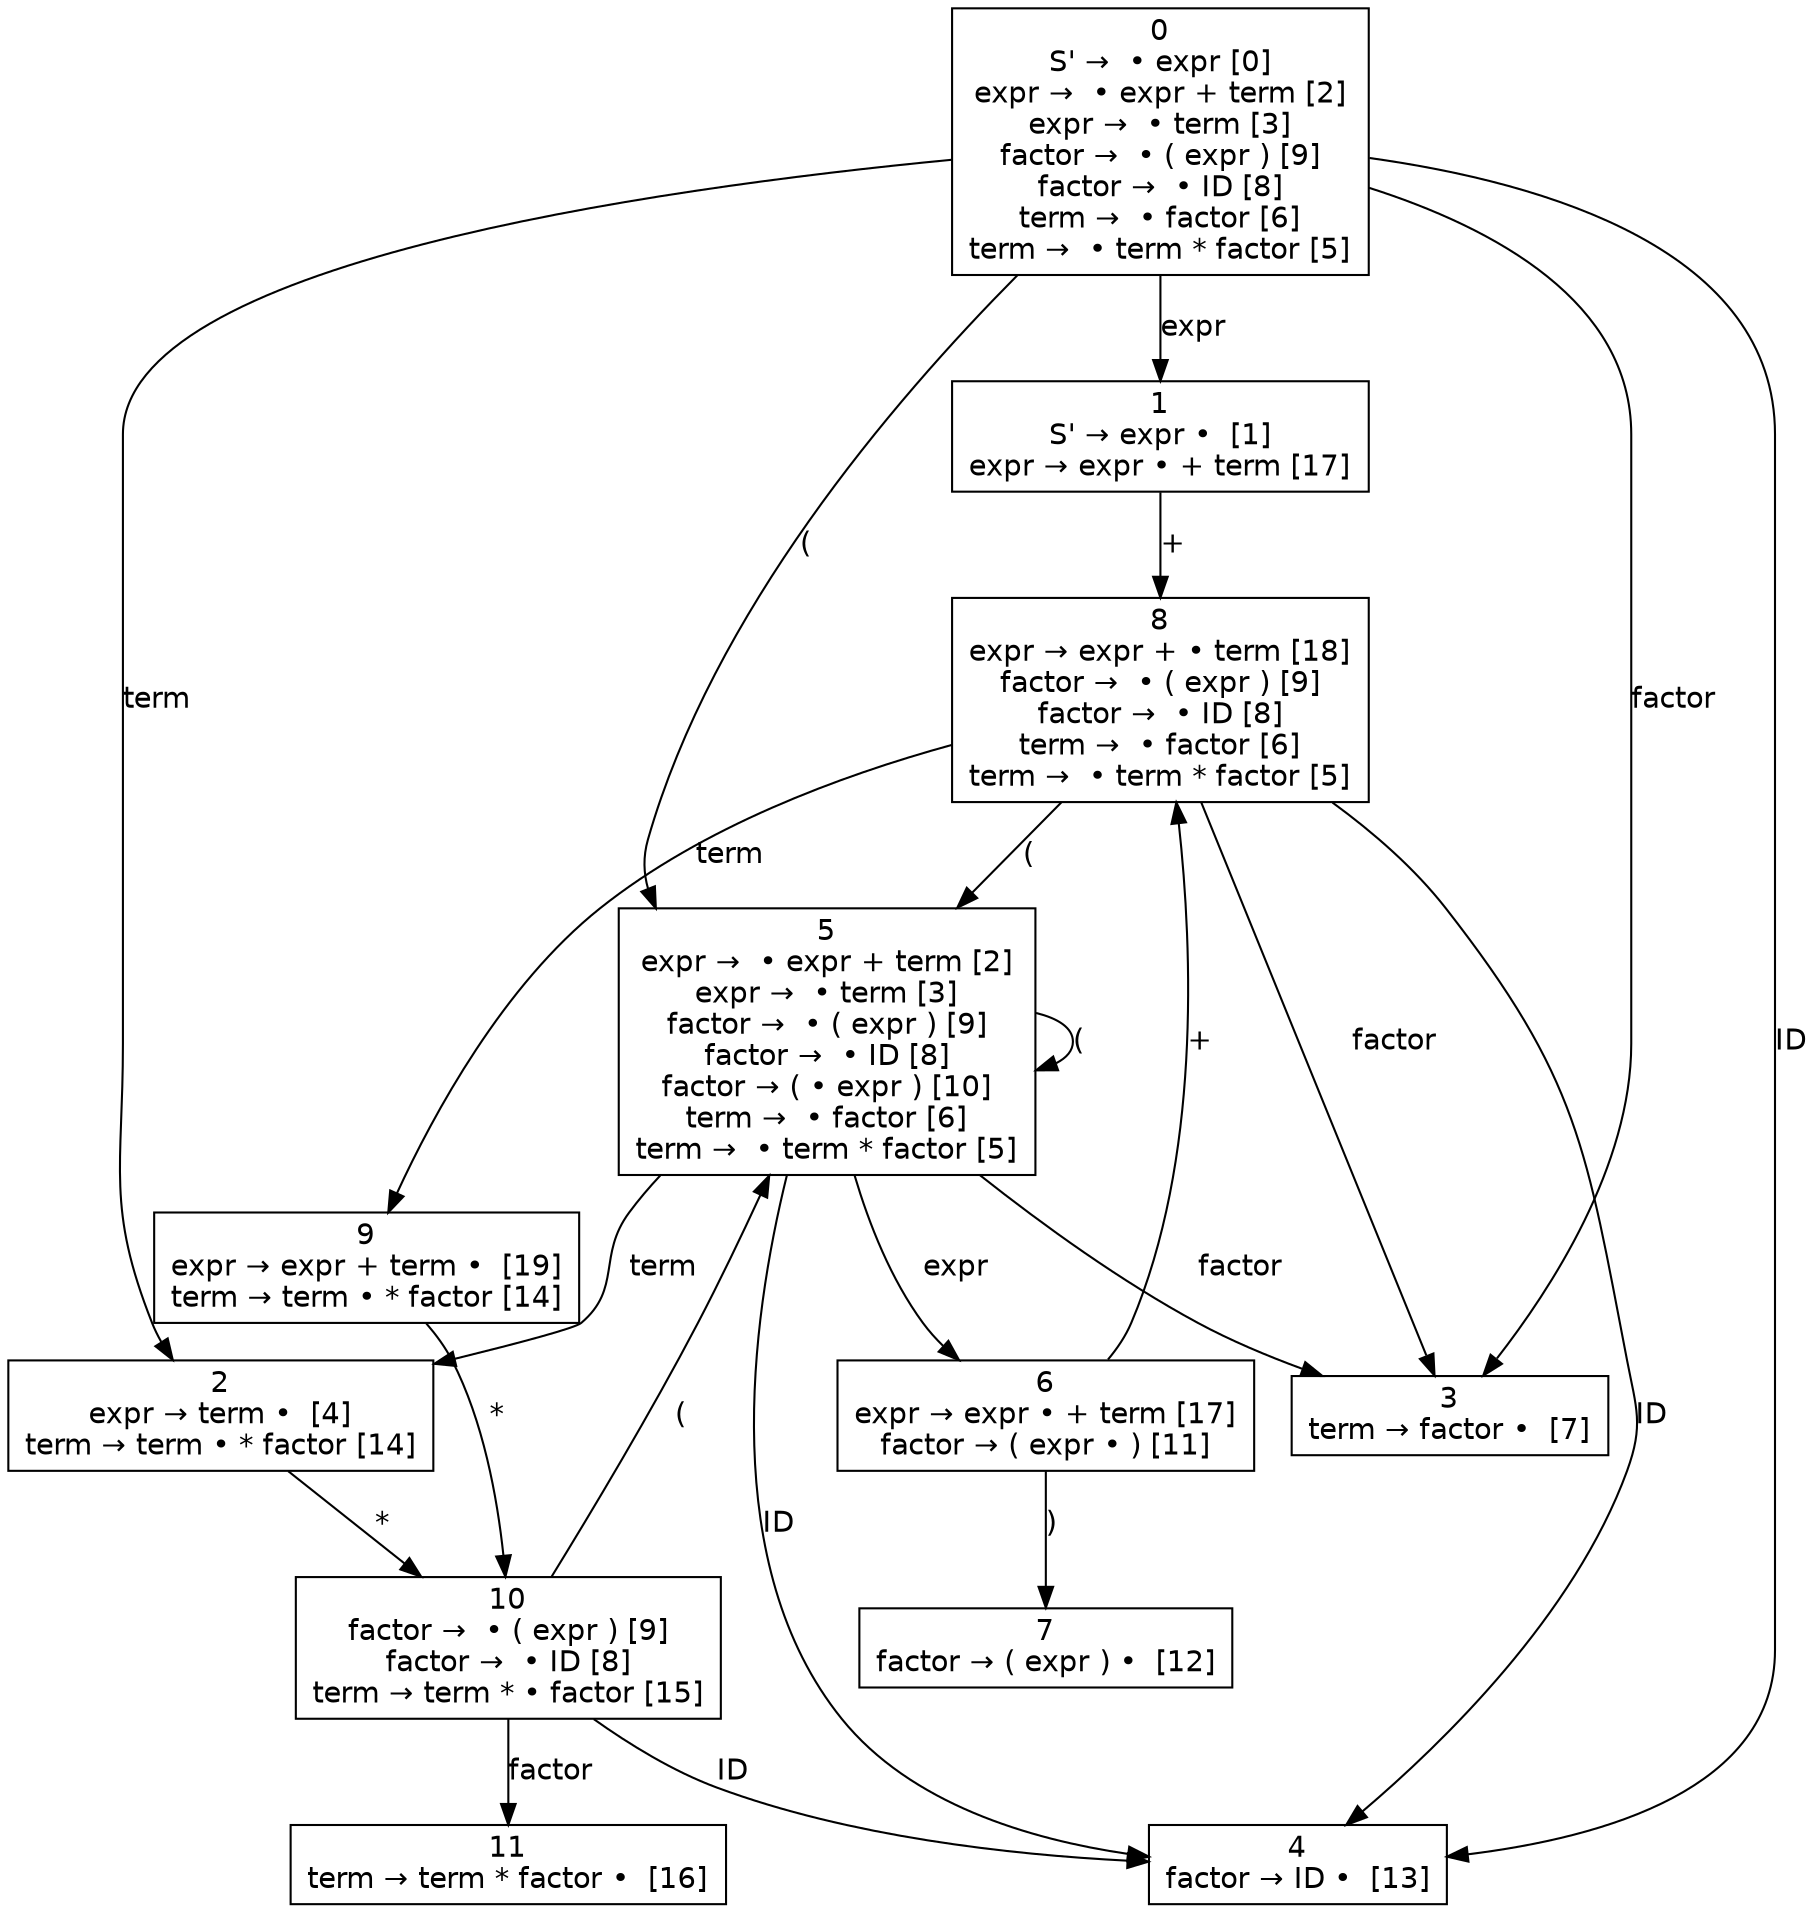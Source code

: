 digraph d{
node [fontname=Helvetica,shape=box];
edge [fontname=Helvetica];
n0 [label=<0<br />S' →  • expr [0]<br />expr →  • expr + term [2]<br />expr →  • term [3]<br />factor →  • ( expr ) [9]<br />factor →  • ID [8]<br />term →  • factor [6]<br />term →  • term * factor [5]>];
n1 [label=<1<br />S' → expr •  [1]<br />expr → expr • + term [17]>];
n2 [label=<2<br />expr → term •  [4]<br />term → term • * factor [14]>];
n3 [label=<3<br />term → factor •  [7]>];
n4 [label=<4<br />factor → ID •  [13]>];
n5 [label=<5<br />expr →  • expr + term [2]<br />expr →  • term [3]<br />factor →  • ( expr ) [9]<br />factor →  • ID [8]<br />factor → ( • expr ) [10]<br />term →  • factor [6]<br />term →  • term * factor [5]>];
n6 [label=<6<br />expr → expr • + term [17]<br />factor → ( expr • ) [11]>];
n7 [label=<7<br />factor → ( expr ) •  [12]>];
n8 [label=<8<br />expr → expr + • term [18]<br />factor →  • ( expr ) [9]<br />factor →  • ID [8]<br />term →  • factor [6]<br />term →  • term * factor [5]>];
n9 [label=<9<br />expr → expr + term •  [19]<br />term → term • * factor [14]>];
n10 [label=<10<br />factor →  • ( expr ) [9]<br />factor →  • ID [8]<br />term → term * • factor [15]>];
n11 [label=<11<br />term → term * factor •  [16]>];
n0 -> n1 [label="expr"];
n0 -> n2 [label="term"];
n0 -> n3 [label="factor"];
n0 -> n4 [label="ID"];
n0 -> n5 [label="("];
n1 -> n8 [label="+"];
n2 -> n10 [label="*"];
n5 -> n6 [label="expr"];
n5 -> n2 [label="term"];
n5 -> n3 [label="factor"];
n5 -> n4 [label="ID"];
n5 -> n5 [label="("];
n6 -> n7 [label=")"];
n6 -> n8 [label="+"];
n8 -> n9 [label="term"];
n8 -> n3 [label="factor"];
n8 -> n4 [label="ID"];
n8 -> n5 [label="("];
n9 -> n10 [label="*"];
n10 -> n11 [label="factor"];
n10 -> n4 [label="ID"];
n10 -> n5 [label="("];
}